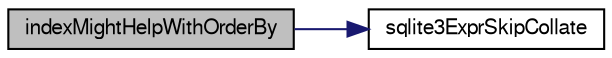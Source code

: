 digraph "indexMightHelpWithOrderBy"
{
  edge [fontname="FreeSans",fontsize="10",labelfontname="FreeSans",labelfontsize="10"];
  node [fontname="FreeSans",fontsize="10",shape=record];
  rankdir="LR";
  Node140660 [label="indexMightHelpWithOrderBy",height=0.2,width=0.4,color="black", fillcolor="grey75", style="filled", fontcolor="black"];
  Node140660 -> Node140661 [color="midnightblue",fontsize="10",style="solid",fontname="FreeSans"];
  Node140661 [label="sqlite3ExprSkipCollate",height=0.2,width=0.4,color="black", fillcolor="white", style="filled",URL="$sqlite3_8c.html#a91b59896d4e3534de7c33940dca8537c"];
}
